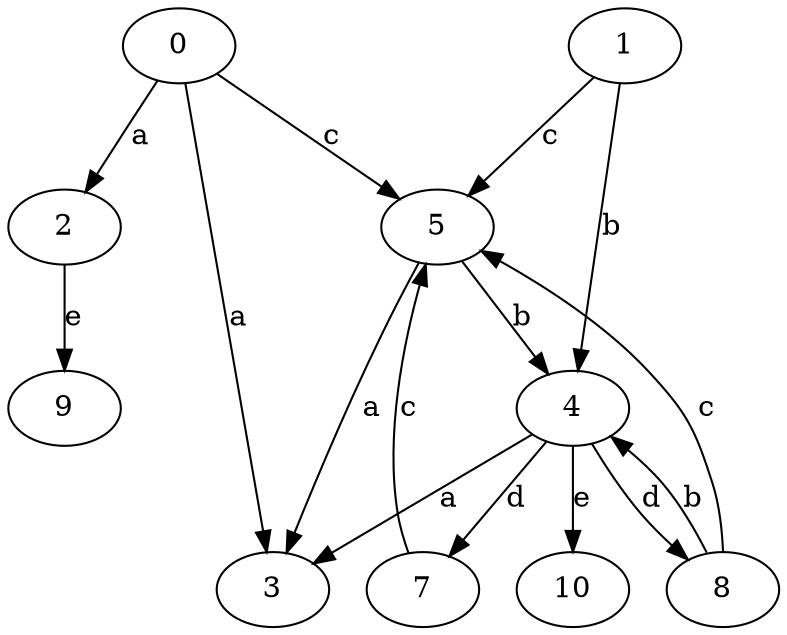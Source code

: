 strict digraph  {
2;
3;
4;
5;
7;
8;
9;
0;
1;
10;
2 -> 9  [label=e];
4 -> 3  [label=a];
4 -> 7  [label=d];
4 -> 8  [label=d];
4 -> 10  [label=e];
5 -> 3  [label=a];
5 -> 4  [label=b];
7 -> 5  [label=c];
8 -> 4  [label=b];
8 -> 5  [label=c];
0 -> 2  [label=a];
0 -> 3  [label=a];
0 -> 5  [label=c];
1 -> 4  [label=b];
1 -> 5  [label=c];
}
